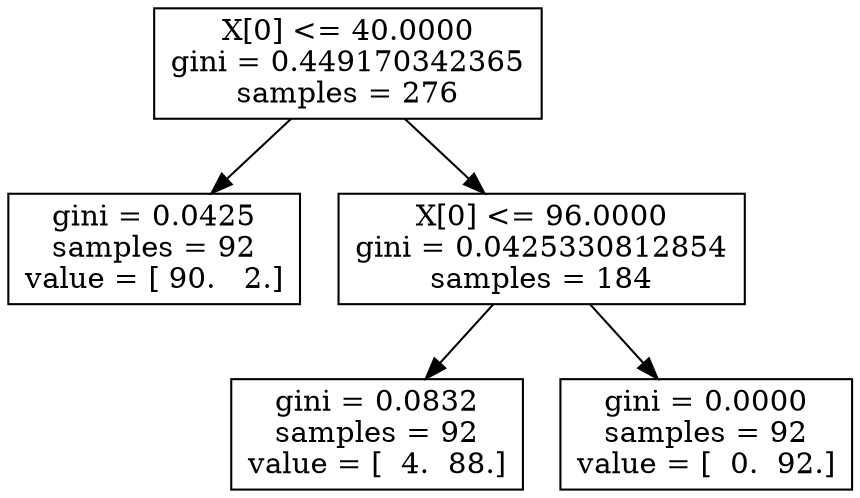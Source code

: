 digraph Tree {
0 [label="X[0] <= 40.0000\ngini = 0.449170342365\nsamples = 276", shape="box"] ;
1 [label="gini = 0.0425\nsamples = 92\nvalue = [ 90.   2.]", shape="box"] ;
0 -> 1 ;
2 [label="X[0] <= 96.0000\ngini = 0.0425330812854\nsamples = 184", shape="box"] ;
0 -> 2 ;
3 [label="gini = 0.0832\nsamples = 92\nvalue = [  4.  88.]", shape="box"] ;
2 -> 3 ;
4 [label="gini = 0.0000\nsamples = 92\nvalue = [  0.  92.]", shape="box"] ;
2 -> 4 ;
}